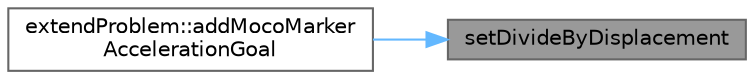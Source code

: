 digraph "setDivideByDisplacement"
{
 // LATEX_PDF_SIZE
  bgcolor="transparent";
  edge [fontname=Helvetica,fontsize=10,labelfontname=Helvetica,labelfontsize=10];
  node [fontname=Helvetica,fontsize=10,shape=box,height=0.2,width=0.4];
  rankdir="RL";
  Node1 [id="Node000001",label="setDivideByDisplacement",height=0.2,width=0.4,color="gray40", fillcolor="grey60", style="filled", fontcolor="black",tooltip=" "];
  Node1 -> Node2 [id="edge1_Node000001_Node000002",dir="back",color="steelblue1",style="solid",tooltip=" "];
  Node2 [id="Node000002",label="extendProblem::addMocoMarker\lAccelerationGoal",height=0.2,width=0.4,color="grey40", fillcolor="white", style="filled",URL="$classextend_problem.html#a4427b0508bd1c1840e0a75ef8a8c5272",tooltip=" "];
}
